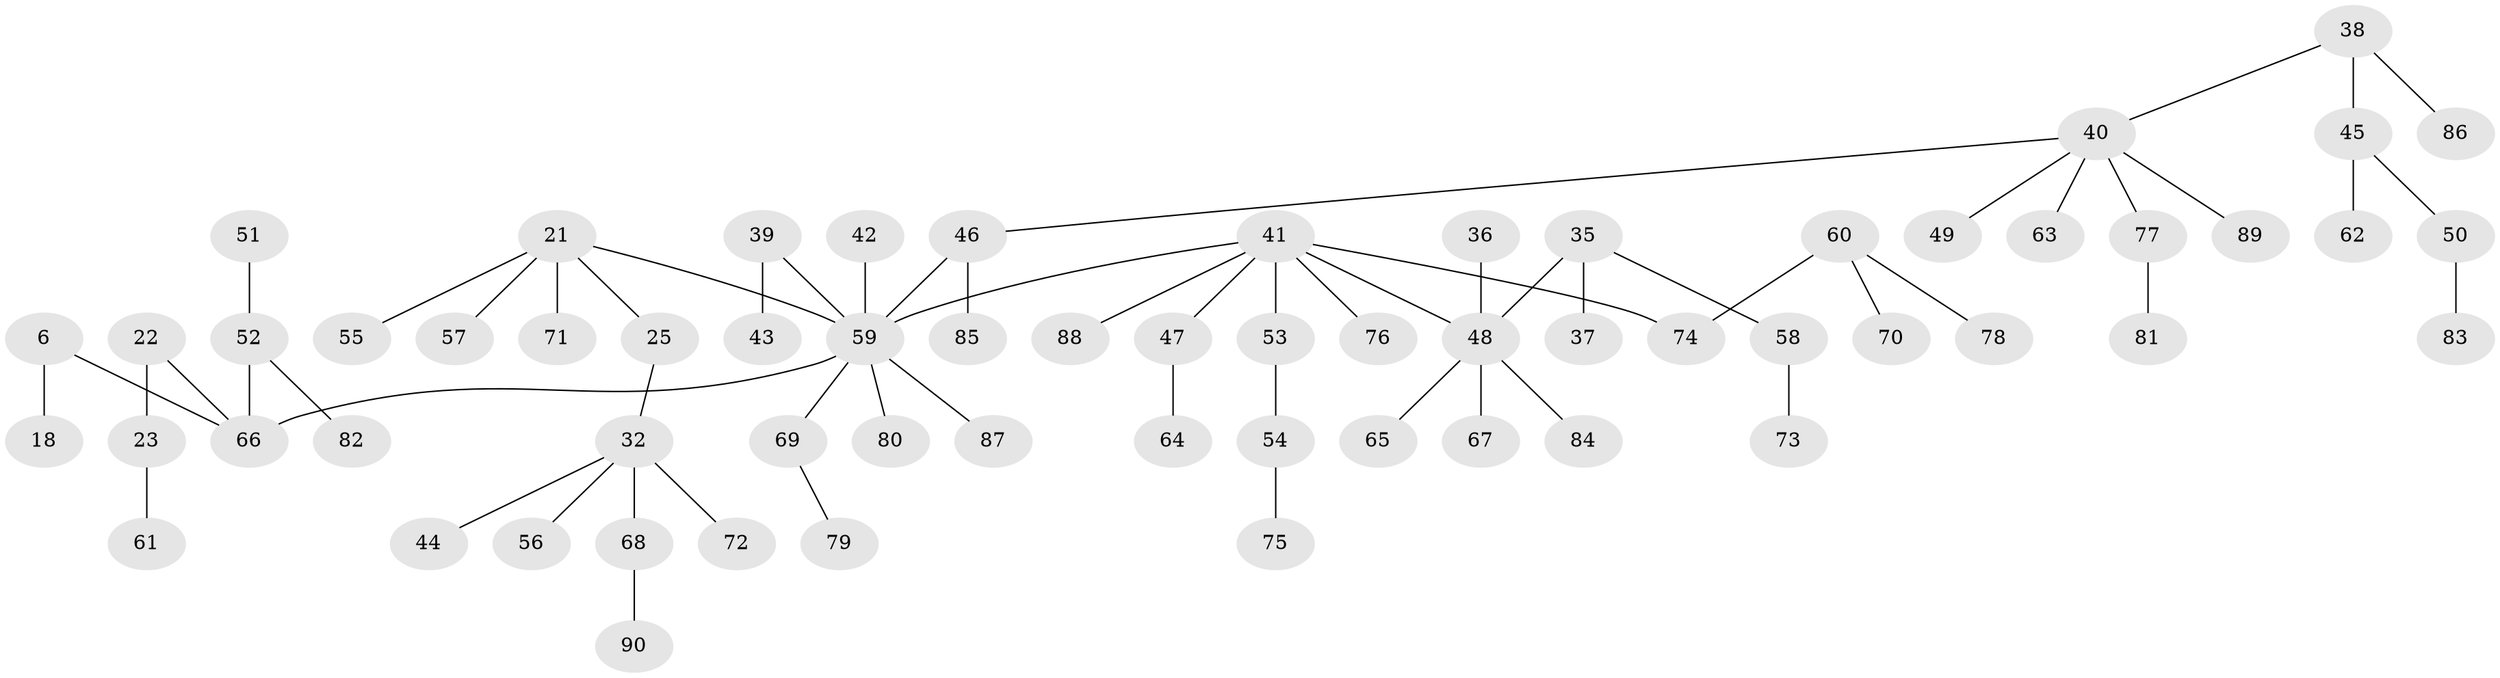 // original degree distribution, {3: 0.2111111111111111, 8: 0.011111111111111112, 2: 0.3, 5: 0.022222222222222223, 6: 0.011111111111111112, 1: 0.43333333333333335, 4: 0.011111111111111112}
// Generated by graph-tools (version 1.1) at 2025/55/03/04/25 21:55:49]
// undirected, 63 vertices, 62 edges
graph export_dot {
graph [start="1"]
  node [color=gray90,style=filled];
  6;
  18;
  21 [super="+10"];
  22;
  23;
  25;
  32 [super="+26"];
  35;
  36;
  37;
  38 [super="+33"];
  39;
  40 [super="+8+20+24+30+31"];
  41 [super="+7+34"];
  42;
  43;
  44;
  45;
  46 [super="+4"];
  47;
  48 [super="+27+28"];
  49;
  50;
  51;
  52 [super="+11+14+17"];
  53;
  54;
  55;
  56;
  57;
  58;
  59 [super="+2"];
  60 [super="+29"];
  61;
  62;
  63;
  64;
  65;
  66 [super="+5"];
  67;
  68;
  69;
  70;
  71;
  72;
  73;
  74 [super="+19"];
  75;
  76;
  77;
  78;
  79;
  80;
  81;
  82;
  83;
  84;
  85;
  86;
  87;
  88;
  89;
  90;
  6 -- 18;
  6 -- 66;
  21 -- 55;
  21 -- 71;
  21 -- 25;
  21 -- 59;
  21 -- 57;
  22 -- 23;
  22 -- 66;
  23 -- 61;
  25 -- 32;
  32 -- 44;
  32 -- 72;
  32 -- 56;
  32 -- 68;
  35 -- 37;
  35 -- 58;
  35 -- 48;
  36 -- 48;
  38 -- 86;
  38 -- 40;
  38 -- 45;
  39 -- 43;
  39 -- 59;
  40 -- 77;
  40 -- 89;
  40 -- 46;
  40 -- 63;
  40 -- 49;
  41 -- 47;
  41 -- 88;
  41 -- 59;
  41 -- 74;
  41 -- 48;
  41 -- 76;
  41 -- 53;
  42 -- 59;
  45 -- 50;
  45 -- 62;
  46 -- 85;
  46 -- 59;
  47 -- 64;
  48 -- 65;
  48 -- 84;
  48 -- 67;
  50 -- 83;
  51 -- 52;
  52 -- 82;
  52 -- 66;
  53 -- 54;
  54 -- 75;
  58 -- 73;
  59 -- 80;
  59 -- 87;
  59 -- 69;
  59 -- 66;
  60 -- 70;
  60 -- 78;
  60 -- 74;
  68 -- 90;
  69 -- 79;
  77 -- 81;
}
